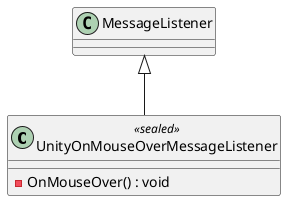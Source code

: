 @startuml
class UnityOnMouseOverMessageListener <<sealed>> {
    - OnMouseOver() : void
}
MessageListener <|-- UnityOnMouseOverMessageListener
@enduml
